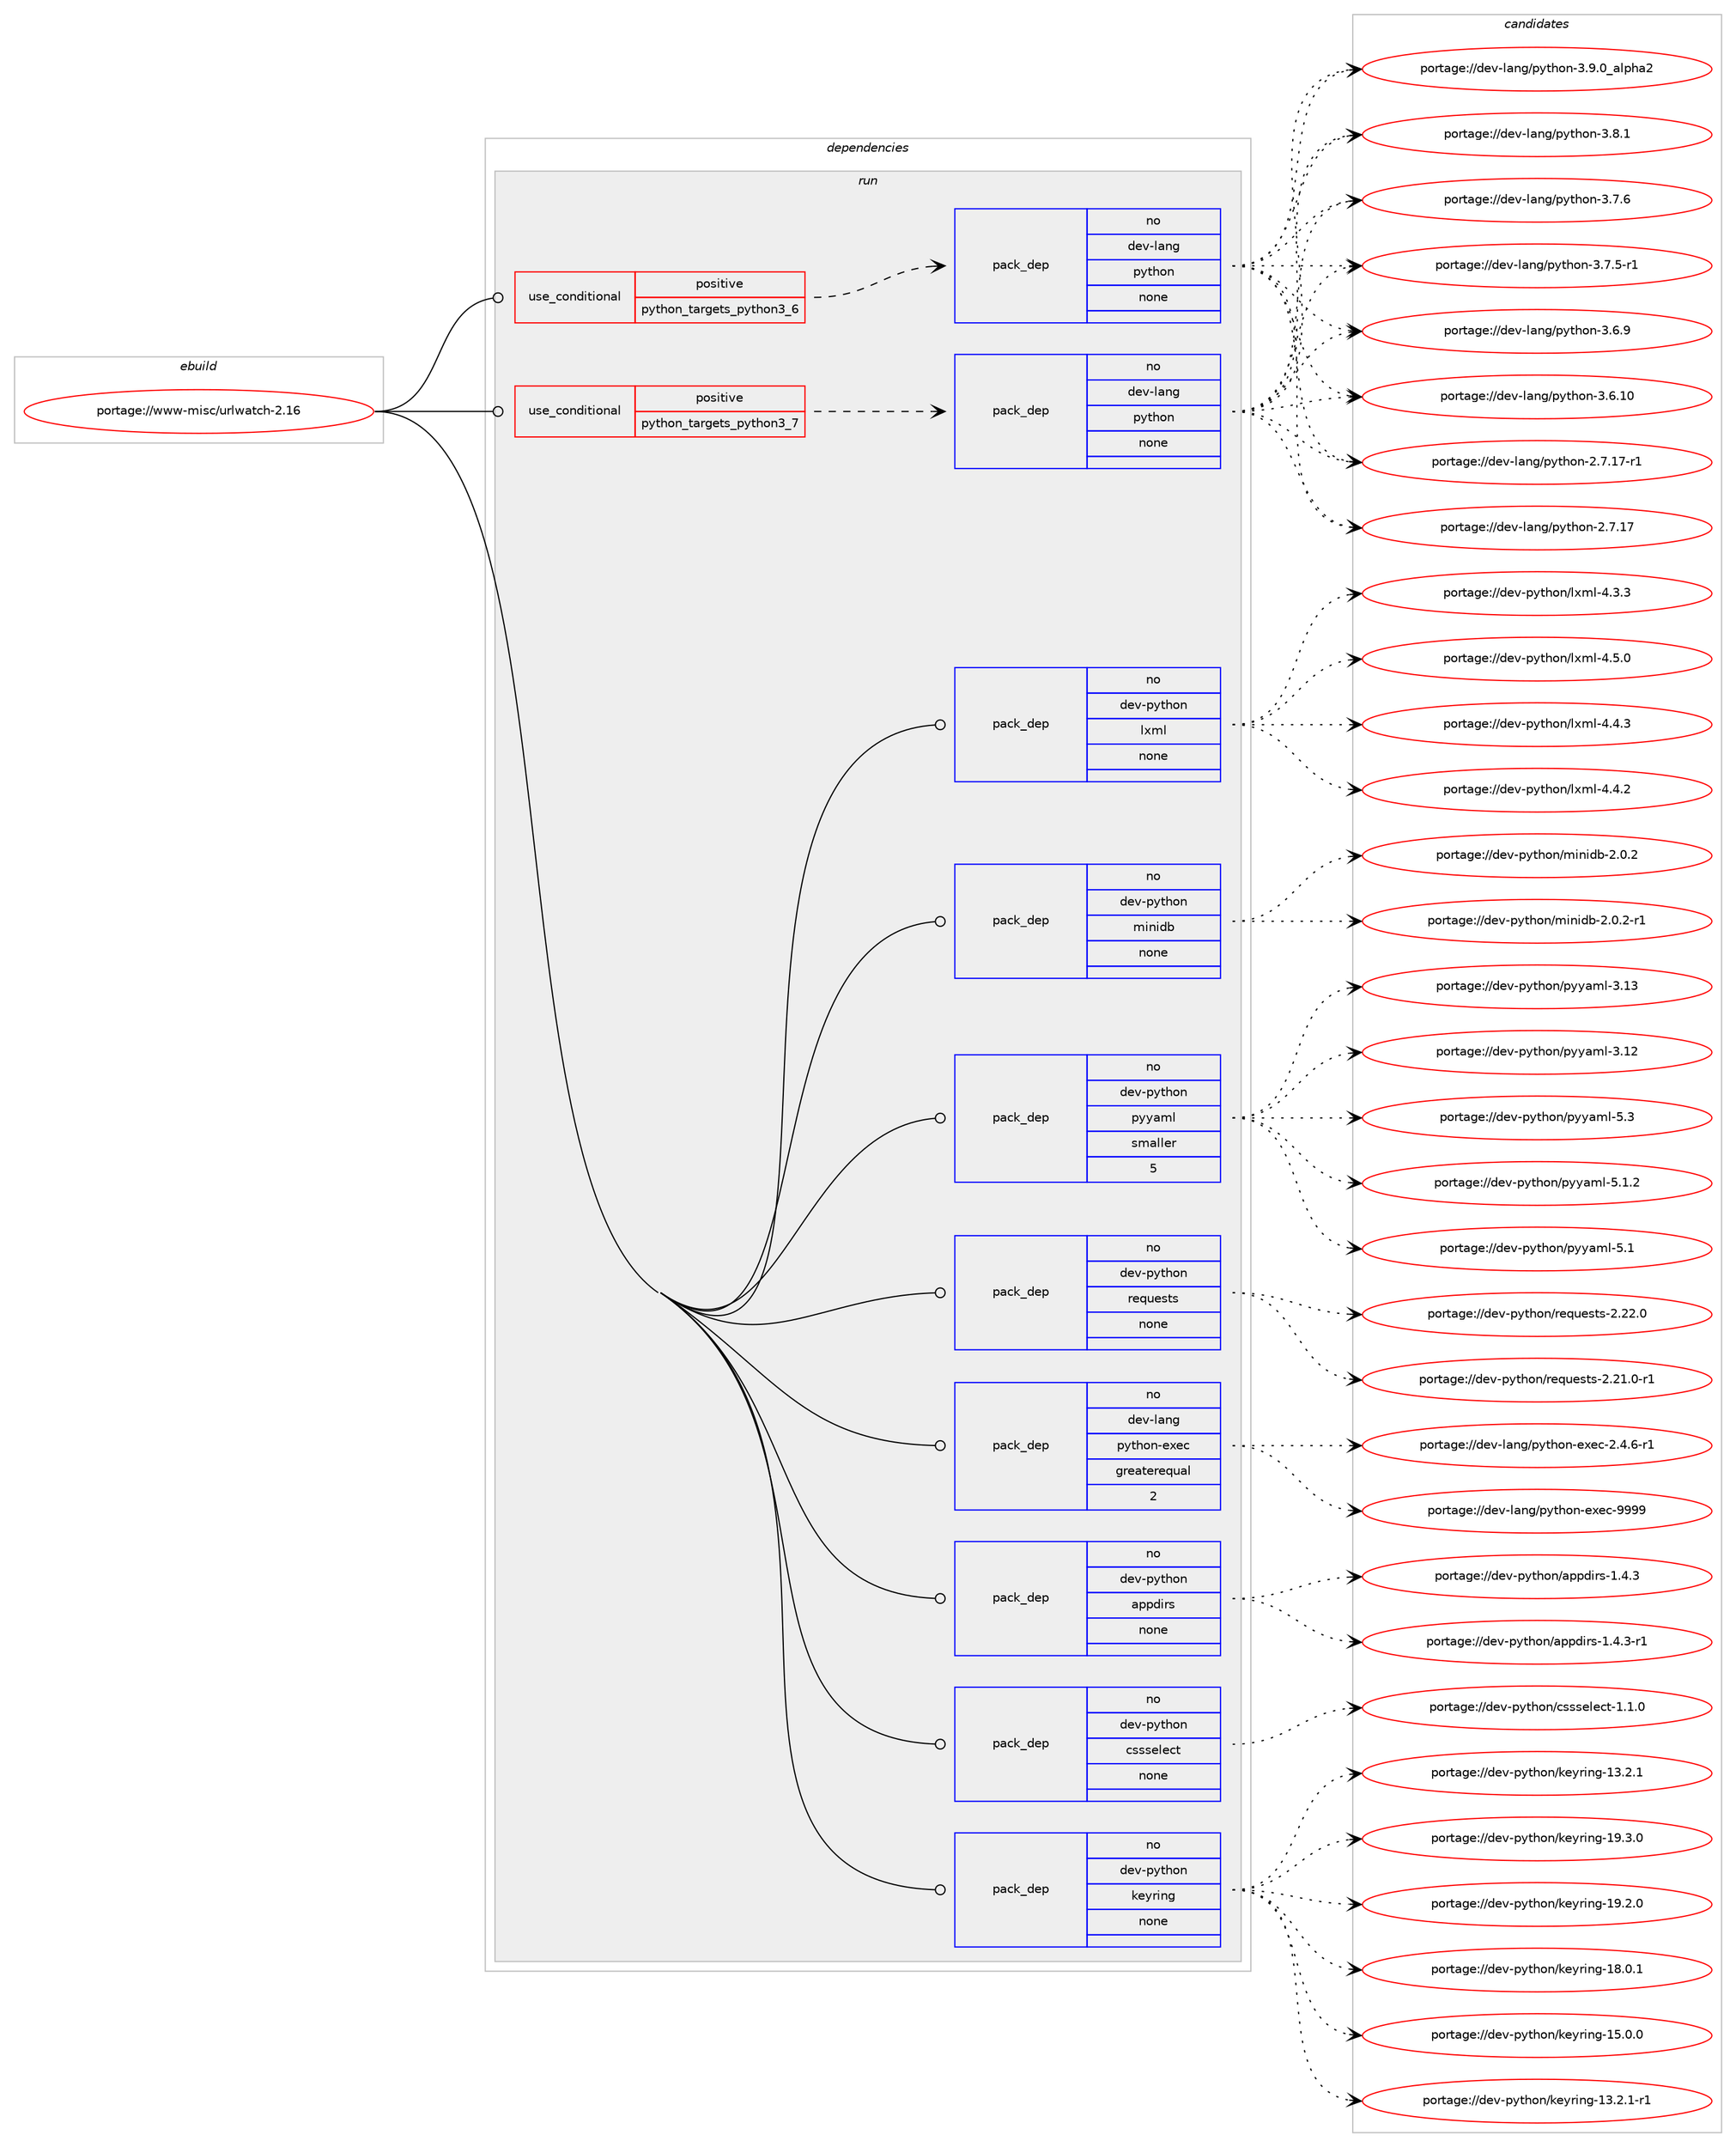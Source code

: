 digraph prolog {

# *************
# Graph options
# *************

newrank=true;
concentrate=true;
compound=true;
graph [rankdir=LR,fontname=Helvetica,fontsize=10,ranksep=1.5];#, ranksep=2.5, nodesep=0.2];
edge  [arrowhead=vee];
node  [fontname=Helvetica,fontsize=10];

# **********
# The ebuild
# **********

subgraph cluster_leftcol {
color=gray;
label=<<i>ebuild</i>>;
id [label="portage://www-misc/urlwatch-2.16", color=red, width=4, href="../www-misc/urlwatch-2.16.svg"];
}

# ****************
# The dependencies
# ****************

subgraph cluster_midcol {
color=gray;
label=<<i>dependencies</i>>;
subgraph cluster_compile {
fillcolor="#eeeeee";
style=filled;
label=<<i>compile</i>>;
}
subgraph cluster_compileandrun {
fillcolor="#eeeeee";
style=filled;
label=<<i>compile and run</i>>;
}
subgraph cluster_run {
fillcolor="#eeeeee";
style=filled;
label=<<i>run</i>>;
subgraph cond4451 {
dependency26726 [label=<<TABLE BORDER="0" CELLBORDER="1" CELLSPACING="0" CELLPADDING="4"><TR><TD ROWSPAN="3" CELLPADDING="10">use_conditional</TD></TR><TR><TD>positive</TD></TR><TR><TD>python_targets_python3_6</TD></TR></TABLE>>, shape=none, color=red];
subgraph pack21776 {
dependency26727 [label=<<TABLE BORDER="0" CELLBORDER="1" CELLSPACING="0" CELLPADDING="4" WIDTH="220"><TR><TD ROWSPAN="6" CELLPADDING="30">pack_dep</TD></TR><TR><TD WIDTH="110">no</TD></TR><TR><TD>dev-lang</TD></TR><TR><TD>python</TD></TR><TR><TD>none</TD></TR><TR><TD></TD></TR></TABLE>>, shape=none, color=blue];
}
dependency26726:e -> dependency26727:w [weight=20,style="dashed",arrowhead="vee"];
}
id:e -> dependency26726:w [weight=20,style="solid",arrowhead="odot"];
subgraph cond4452 {
dependency26728 [label=<<TABLE BORDER="0" CELLBORDER="1" CELLSPACING="0" CELLPADDING="4"><TR><TD ROWSPAN="3" CELLPADDING="10">use_conditional</TD></TR><TR><TD>positive</TD></TR><TR><TD>python_targets_python3_7</TD></TR></TABLE>>, shape=none, color=red];
subgraph pack21777 {
dependency26729 [label=<<TABLE BORDER="0" CELLBORDER="1" CELLSPACING="0" CELLPADDING="4" WIDTH="220"><TR><TD ROWSPAN="6" CELLPADDING="30">pack_dep</TD></TR><TR><TD WIDTH="110">no</TD></TR><TR><TD>dev-lang</TD></TR><TR><TD>python</TD></TR><TR><TD>none</TD></TR><TR><TD></TD></TR></TABLE>>, shape=none, color=blue];
}
dependency26728:e -> dependency26729:w [weight=20,style="dashed",arrowhead="vee"];
}
id:e -> dependency26728:w [weight=20,style="solid",arrowhead="odot"];
subgraph pack21778 {
dependency26730 [label=<<TABLE BORDER="0" CELLBORDER="1" CELLSPACING="0" CELLPADDING="4" WIDTH="220"><TR><TD ROWSPAN="6" CELLPADDING="30">pack_dep</TD></TR><TR><TD WIDTH="110">no</TD></TR><TR><TD>dev-lang</TD></TR><TR><TD>python-exec</TD></TR><TR><TD>greaterequal</TD></TR><TR><TD>2</TD></TR></TABLE>>, shape=none, color=blue];
}
id:e -> dependency26730:w [weight=20,style="solid",arrowhead="odot"];
subgraph pack21779 {
dependency26731 [label=<<TABLE BORDER="0" CELLBORDER="1" CELLSPACING="0" CELLPADDING="4" WIDTH="220"><TR><TD ROWSPAN="6" CELLPADDING="30">pack_dep</TD></TR><TR><TD WIDTH="110">no</TD></TR><TR><TD>dev-python</TD></TR><TR><TD>appdirs</TD></TR><TR><TD>none</TD></TR><TR><TD></TD></TR></TABLE>>, shape=none, color=blue];
}
id:e -> dependency26731:w [weight=20,style="solid",arrowhead="odot"];
subgraph pack21780 {
dependency26732 [label=<<TABLE BORDER="0" CELLBORDER="1" CELLSPACING="0" CELLPADDING="4" WIDTH="220"><TR><TD ROWSPAN="6" CELLPADDING="30">pack_dep</TD></TR><TR><TD WIDTH="110">no</TD></TR><TR><TD>dev-python</TD></TR><TR><TD>cssselect</TD></TR><TR><TD>none</TD></TR><TR><TD></TD></TR></TABLE>>, shape=none, color=blue];
}
id:e -> dependency26732:w [weight=20,style="solid",arrowhead="odot"];
subgraph pack21781 {
dependency26733 [label=<<TABLE BORDER="0" CELLBORDER="1" CELLSPACING="0" CELLPADDING="4" WIDTH="220"><TR><TD ROWSPAN="6" CELLPADDING="30">pack_dep</TD></TR><TR><TD WIDTH="110">no</TD></TR><TR><TD>dev-python</TD></TR><TR><TD>keyring</TD></TR><TR><TD>none</TD></TR><TR><TD></TD></TR></TABLE>>, shape=none, color=blue];
}
id:e -> dependency26733:w [weight=20,style="solid",arrowhead="odot"];
subgraph pack21782 {
dependency26734 [label=<<TABLE BORDER="0" CELLBORDER="1" CELLSPACING="0" CELLPADDING="4" WIDTH="220"><TR><TD ROWSPAN="6" CELLPADDING="30">pack_dep</TD></TR><TR><TD WIDTH="110">no</TD></TR><TR><TD>dev-python</TD></TR><TR><TD>lxml</TD></TR><TR><TD>none</TD></TR><TR><TD></TD></TR></TABLE>>, shape=none, color=blue];
}
id:e -> dependency26734:w [weight=20,style="solid",arrowhead="odot"];
subgraph pack21783 {
dependency26735 [label=<<TABLE BORDER="0" CELLBORDER="1" CELLSPACING="0" CELLPADDING="4" WIDTH="220"><TR><TD ROWSPAN="6" CELLPADDING="30">pack_dep</TD></TR><TR><TD WIDTH="110">no</TD></TR><TR><TD>dev-python</TD></TR><TR><TD>minidb</TD></TR><TR><TD>none</TD></TR><TR><TD></TD></TR></TABLE>>, shape=none, color=blue];
}
id:e -> dependency26735:w [weight=20,style="solid",arrowhead="odot"];
subgraph pack21784 {
dependency26736 [label=<<TABLE BORDER="0" CELLBORDER="1" CELLSPACING="0" CELLPADDING="4" WIDTH="220"><TR><TD ROWSPAN="6" CELLPADDING="30">pack_dep</TD></TR><TR><TD WIDTH="110">no</TD></TR><TR><TD>dev-python</TD></TR><TR><TD>pyyaml</TD></TR><TR><TD>smaller</TD></TR><TR><TD>5</TD></TR></TABLE>>, shape=none, color=blue];
}
id:e -> dependency26736:w [weight=20,style="solid",arrowhead="odot"];
subgraph pack21785 {
dependency26737 [label=<<TABLE BORDER="0" CELLBORDER="1" CELLSPACING="0" CELLPADDING="4" WIDTH="220"><TR><TD ROWSPAN="6" CELLPADDING="30">pack_dep</TD></TR><TR><TD WIDTH="110">no</TD></TR><TR><TD>dev-python</TD></TR><TR><TD>requests</TD></TR><TR><TD>none</TD></TR><TR><TD></TD></TR></TABLE>>, shape=none, color=blue];
}
id:e -> dependency26737:w [weight=20,style="solid",arrowhead="odot"];
}
}

# **************
# The candidates
# **************

subgraph cluster_choices {
rank=same;
color=gray;
label=<<i>candidates</i>>;

subgraph choice21776 {
color=black;
nodesep=1;
choice10010111845108971101034711212111610411111045514657464895971081121049750 [label="portage://dev-lang/python-3.9.0_alpha2", color=red, width=4,href="../dev-lang/python-3.9.0_alpha2.svg"];
choice100101118451089711010347112121116104111110455146564649 [label="portage://dev-lang/python-3.8.1", color=red, width=4,href="../dev-lang/python-3.8.1.svg"];
choice100101118451089711010347112121116104111110455146554654 [label="portage://dev-lang/python-3.7.6", color=red, width=4,href="../dev-lang/python-3.7.6.svg"];
choice1001011184510897110103471121211161041111104551465546534511449 [label="portage://dev-lang/python-3.7.5-r1", color=red, width=4,href="../dev-lang/python-3.7.5-r1.svg"];
choice100101118451089711010347112121116104111110455146544657 [label="portage://dev-lang/python-3.6.9", color=red, width=4,href="../dev-lang/python-3.6.9.svg"];
choice10010111845108971101034711212111610411111045514654464948 [label="portage://dev-lang/python-3.6.10", color=red, width=4,href="../dev-lang/python-3.6.10.svg"];
choice100101118451089711010347112121116104111110455046554649554511449 [label="portage://dev-lang/python-2.7.17-r1", color=red, width=4,href="../dev-lang/python-2.7.17-r1.svg"];
choice10010111845108971101034711212111610411111045504655464955 [label="portage://dev-lang/python-2.7.17", color=red, width=4,href="../dev-lang/python-2.7.17.svg"];
dependency26727:e -> choice10010111845108971101034711212111610411111045514657464895971081121049750:w [style=dotted,weight="100"];
dependency26727:e -> choice100101118451089711010347112121116104111110455146564649:w [style=dotted,weight="100"];
dependency26727:e -> choice100101118451089711010347112121116104111110455146554654:w [style=dotted,weight="100"];
dependency26727:e -> choice1001011184510897110103471121211161041111104551465546534511449:w [style=dotted,weight="100"];
dependency26727:e -> choice100101118451089711010347112121116104111110455146544657:w [style=dotted,weight="100"];
dependency26727:e -> choice10010111845108971101034711212111610411111045514654464948:w [style=dotted,weight="100"];
dependency26727:e -> choice100101118451089711010347112121116104111110455046554649554511449:w [style=dotted,weight="100"];
dependency26727:e -> choice10010111845108971101034711212111610411111045504655464955:w [style=dotted,weight="100"];
}
subgraph choice21777 {
color=black;
nodesep=1;
choice10010111845108971101034711212111610411111045514657464895971081121049750 [label="portage://dev-lang/python-3.9.0_alpha2", color=red, width=4,href="../dev-lang/python-3.9.0_alpha2.svg"];
choice100101118451089711010347112121116104111110455146564649 [label="portage://dev-lang/python-3.8.1", color=red, width=4,href="../dev-lang/python-3.8.1.svg"];
choice100101118451089711010347112121116104111110455146554654 [label="portage://dev-lang/python-3.7.6", color=red, width=4,href="../dev-lang/python-3.7.6.svg"];
choice1001011184510897110103471121211161041111104551465546534511449 [label="portage://dev-lang/python-3.7.5-r1", color=red, width=4,href="../dev-lang/python-3.7.5-r1.svg"];
choice100101118451089711010347112121116104111110455146544657 [label="portage://dev-lang/python-3.6.9", color=red, width=4,href="../dev-lang/python-3.6.9.svg"];
choice10010111845108971101034711212111610411111045514654464948 [label="portage://dev-lang/python-3.6.10", color=red, width=4,href="../dev-lang/python-3.6.10.svg"];
choice100101118451089711010347112121116104111110455046554649554511449 [label="portage://dev-lang/python-2.7.17-r1", color=red, width=4,href="../dev-lang/python-2.7.17-r1.svg"];
choice10010111845108971101034711212111610411111045504655464955 [label="portage://dev-lang/python-2.7.17", color=red, width=4,href="../dev-lang/python-2.7.17.svg"];
dependency26729:e -> choice10010111845108971101034711212111610411111045514657464895971081121049750:w [style=dotted,weight="100"];
dependency26729:e -> choice100101118451089711010347112121116104111110455146564649:w [style=dotted,weight="100"];
dependency26729:e -> choice100101118451089711010347112121116104111110455146554654:w [style=dotted,weight="100"];
dependency26729:e -> choice1001011184510897110103471121211161041111104551465546534511449:w [style=dotted,weight="100"];
dependency26729:e -> choice100101118451089711010347112121116104111110455146544657:w [style=dotted,weight="100"];
dependency26729:e -> choice10010111845108971101034711212111610411111045514654464948:w [style=dotted,weight="100"];
dependency26729:e -> choice100101118451089711010347112121116104111110455046554649554511449:w [style=dotted,weight="100"];
dependency26729:e -> choice10010111845108971101034711212111610411111045504655464955:w [style=dotted,weight="100"];
}
subgraph choice21778 {
color=black;
nodesep=1;
choice10010111845108971101034711212111610411111045101120101994557575757 [label="portage://dev-lang/python-exec-9999", color=red, width=4,href="../dev-lang/python-exec-9999.svg"];
choice10010111845108971101034711212111610411111045101120101994550465246544511449 [label="portage://dev-lang/python-exec-2.4.6-r1", color=red, width=4,href="../dev-lang/python-exec-2.4.6-r1.svg"];
dependency26730:e -> choice10010111845108971101034711212111610411111045101120101994557575757:w [style=dotted,weight="100"];
dependency26730:e -> choice10010111845108971101034711212111610411111045101120101994550465246544511449:w [style=dotted,weight="100"];
}
subgraph choice21779 {
color=black;
nodesep=1;
choice1001011184511212111610411111047971121121001051141154549465246514511449 [label="portage://dev-python/appdirs-1.4.3-r1", color=red, width=4,href="../dev-python/appdirs-1.4.3-r1.svg"];
choice100101118451121211161041111104797112112100105114115454946524651 [label="portage://dev-python/appdirs-1.4.3", color=red, width=4,href="../dev-python/appdirs-1.4.3.svg"];
dependency26731:e -> choice1001011184511212111610411111047971121121001051141154549465246514511449:w [style=dotted,weight="100"];
dependency26731:e -> choice100101118451121211161041111104797112112100105114115454946524651:w [style=dotted,weight="100"];
}
subgraph choice21780 {
color=black;
nodesep=1;
choice10010111845112121116104111110479911511511510110810199116454946494648 [label="portage://dev-python/cssselect-1.1.0", color=red, width=4,href="../dev-python/cssselect-1.1.0.svg"];
dependency26732:e -> choice10010111845112121116104111110479911511511510110810199116454946494648:w [style=dotted,weight="100"];
}
subgraph choice21781 {
color=black;
nodesep=1;
choice100101118451121211161041111104710710112111410511010345495746514648 [label="portage://dev-python/keyring-19.3.0", color=red, width=4,href="../dev-python/keyring-19.3.0.svg"];
choice100101118451121211161041111104710710112111410511010345495746504648 [label="portage://dev-python/keyring-19.2.0", color=red, width=4,href="../dev-python/keyring-19.2.0.svg"];
choice100101118451121211161041111104710710112111410511010345495646484649 [label="portage://dev-python/keyring-18.0.1", color=red, width=4,href="../dev-python/keyring-18.0.1.svg"];
choice100101118451121211161041111104710710112111410511010345495346484648 [label="portage://dev-python/keyring-15.0.0", color=red, width=4,href="../dev-python/keyring-15.0.0.svg"];
choice1001011184511212111610411111047107101121114105110103454951465046494511449 [label="portage://dev-python/keyring-13.2.1-r1", color=red, width=4,href="../dev-python/keyring-13.2.1-r1.svg"];
choice100101118451121211161041111104710710112111410511010345495146504649 [label="portage://dev-python/keyring-13.2.1", color=red, width=4,href="../dev-python/keyring-13.2.1.svg"];
dependency26733:e -> choice100101118451121211161041111104710710112111410511010345495746514648:w [style=dotted,weight="100"];
dependency26733:e -> choice100101118451121211161041111104710710112111410511010345495746504648:w [style=dotted,weight="100"];
dependency26733:e -> choice100101118451121211161041111104710710112111410511010345495646484649:w [style=dotted,weight="100"];
dependency26733:e -> choice100101118451121211161041111104710710112111410511010345495346484648:w [style=dotted,weight="100"];
dependency26733:e -> choice1001011184511212111610411111047107101121114105110103454951465046494511449:w [style=dotted,weight="100"];
dependency26733:e -> choice100101118451121211161041111104710710112111410511010345495146504649:w [style=dotted,weight="100"];
}
subgraph choice21782 {
color=black;
nodesep=1;
choice1001011184511212111610411111047108120109108455246534648 [label="portage://dev-python/lxml-4.5.0", color=red, width=4,href="../dev-python/lxml-4.5.0.svg"];
choice1001011184511212111610411111047108120109108455246524651 [label="portage://dev-python/lxml-4.4.3", color=red, width=4,href="../dev-python/lxml-4.4.3.svg"];
choice1001011184511212111610411111047108120109108455246524650 [label="portage://dev-python/lxml-4.4.2", color=red, width=4,href="../dev-python/lxml-4.4.2.svg"];
choice1001011184511212111610411111047108120109108455246514651 [label="portage://dev-python/lxml-4.3.3", color=red, width=4,href="../dev-python/lxml-4.3.3.svg"];
dependency26734:e -> choice1001011184511212111610411111047108120109108455246534648:w [style=dotted,weight="100"];
dependency26734:e -> choice1001011184511212111610411111047108120109108455246524651:w [style=dotted,weight="100"];
dependency26734:e -> choice1001011184511212111610411111047108120109108455246524650:w [style=dotted,weight="100"];
dependency26734:e -> choice1001011184511212111610411111047108120109108455246514651:w [style=dotted,weight="100"];
}
subgraph choice21783 {
color=black;
nodesep=1;
choice1001011184511212111610411111047109105110105100984550464846504511449 [label="portage://dev-python/minidb-2.0.2-r1", color=red, width=4,href="../dev-python/minidb-2.0.2-r1.svg"];
choice100101118451121211161041111104710910511010510098455046484650 [label="portage://dev-python/minidb-2.0.2", color=red, width=4,href="../dev-python/minidb-2.0.2.svg"];
dependency26735:e -> choice1001011184511212111610411111047109105110105100984550464846504511449:w [style=dotted,weight="100"];
dependency26735:e -> choice100101118451121211161041111104710910511010510098455046484650:w [style=dotted,weight="100"];
}
subgraph choice21784 {
color=black;
nodesep=1;
choice10010111845112121116104111110471121211219710910845534651 [label="portage://dev-python/pyyaml-5.3", color=red, width=4,href="../dev-python/pyyaml-5.3.svg"];
choice100101118451121211161041111104711212112197109108455346494650 [label="portage://dev-python/pyyaml-5.1.2", color=red, width=4,href="../dev-python/pyyaml-5.1.2.svg"];
choice10010111845112121116104111110471121211219710910845534649 [label="portage://dev-python/pyyaml-5.1", color=red, width=4,href="../dev-python/pyyaml-5.1.svg"];
choice1001011184511212111610411111047112121121971091084551464951 [label="portage://dev-python/pyyaml-3.13", color=red, width=4,href="../dev-python/pyyaml-3.13.svg"];
choice1001011184511212111610411111047112121121971091084551464950 [label="portage://dev-python/pyyaml-3.12", color=red, width=4,href="../dev-python/pyyaml-3.12.svg"];
dependency26736:e -> choice10010111845112121116104111110471121211219710910845534651:w [style=dotted,weight="100"];
dependency26736:e -> choice100101118451121211161041111104711212112197109108455346494650:w [style=dotted,weight="100"];
dependency26736:e -> choice10010111845112121116104111110471121211219710910845534649:w [style=dotted,weight="100"];
dependency26736:e -> choice1001011184511212111610411111047112121121971091084551464951:w [style=dotted,weight="100"];
dependency26736:e -> choice1001011184511212111610411111047112121121971091084551464950:w [style=dotted,weight="100"];
}
subgraph choice21785 {
color=black;
nodesep=1;
choice100101118451121211161041111104711410111311710111511611545504650504648 [label="portage://dev-python/requests-2.22.0", color=red, width=4,href="../dev-python/requests-2.22.0.svg"];
choice1001011184511212111610411111047114101113117101115116115455046504946484511449 [label="portage://dev-python/requests-2.21.0-r1", color=red, width=4,href="../dev-python/requests-2.21.0-r1.svg"];
dependency26737:e -> choice100101118451121211161041111104711410111311710111511611545504650504648:w [style=dotted,weight="100"];
dependency26737:e -> choice1001011184511212111610411111047114101113117101115116115455046504946484511449:w [style=dotted,weight="100"];
}
}

}
